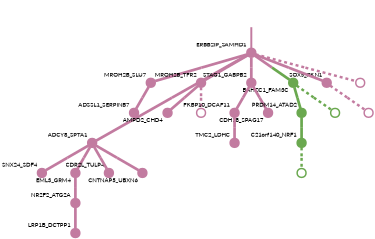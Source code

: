 strict digraph  {
graph[splines=false]; nodesep=0.7; rankdir=TB; ranksep=0.6; forcelabels=true; dpi=600; size=2.5;
0 [color="#c27ba0ff", fillcolor="#c27ba0ff", fixedsize=true, fontname=Lato, fontsize="12pt", height="0.25", label="", penwidth=3, shape=circle, style=filled, xlabel=ERBB2IP_SAMHD1];
1 [color="#c27ba0ff", fillcolor="#c27ba0ff", fixedsize=true, fontname=Lato, fontsize="12pt", height="0.25", label="", penwidth=3, shape=circle, style=filled, xlabel=ADCY8_SPTA1];
7 [color="#c27ba0ff", fillcolor="#c27ba0ff", fixedsize=true, fontname=Lato, fontsize="12pt", height="0.25", label="", penwidth=3, shape=circle, style=filled, xlabel=MROH2B_SLU7];
8 [color="#c27ba0ff", fillcolor="#c27ba0ff", fixedsize=true, fontname=Lato, fontsize="12pt", height="0.25", label="", penwidth=3, shape=circle, style=filled, xlabel=MROH2B_TFR2];
10 [color="#c27ba0ff", fillcolor="#c27ba0ff", fixedsize=true, fontname=Lato, fontsize="12pt", height="0.25", label="", penwidth=3, shape=circle, style=filled, xlabel=STAG1_GABPB2];
14 [color="#6aa84fff", fillcolor="#6aa84fff", fixedsize=true, fontname=Lato, fontsize="12pt", height="0.25", label="", penwidth=3, shape=circle, style=filled, xlabel=BAHCC1_FAM3C];
15 [color="#c27ba0ff", fillcolor="#c27ba0ff", fixedsize=true, fontname=Lato, fontsize="12pt", height="0.25", label="", penwidth=3, shape=circle, style=filled, xlabel=SOX5_PKN1];
22 [color="#c27ba0ff", fillcolor="#c27ba0ff", fixedsize=true, fontname=Lato, fontsize="12pt", height="0.25", label="", penwidth=3, shape=circle, style=solid, xlabel=""];
5 [color="#c27ba0ff", fillcolor="#c27ba0ff", fixedsize=true, fontname=Lato, fontsize="12pt", height="0.25", label="", penwidth=3, shape=circle, style=filled, xlabel=SNX24_SDF4];
13 [color="#c27ba0ff", fillcolor="#c27ba0ff", fixedsize=true, fontname=Lato, fontsize="12pt", height="0.25", label="", penwidth=3, shape=circle, style=filled, xlabel=EML3_GRM4];
17 [color="#c27ba0ff", fillcolor="#c27ba0ff", fixedsize=true, fontname=Lato, fontsize="12pt", height="0.25", label="", penwidth=3, shape=circle, style=filled, xlabel=CDR2L_TULP4];
19 [color="#c27ba0ff", fillcolor="#c27ba0ff", fixedsize=true, fontname=Lato, fontsize="12pt", height="0.25", label="", penwidth=3, shape=circle, style=filled, xlabel=CNTNAP5_UBXN6];
2 [color="#c27ba0ff", fillcolor="#c27ba0ff", fixedsize=true, fontname=Lato, fontsize="12pt", height="0.25", label="", penwidth=3, shape=circle, style=filled, xlabel=NR2F2_ATG2A];
3 [color="#c27ba0ff", fillcolor="#c27ba0ff", fixedsize=true, fontname=Lato, fontsize="12pt", height="0.25", label="", penwidth=3, shape=circle, style=filled, xlabel=LRP1B_DCTPP1];
4 [color="#6aa84fff", fillcolor="#6aa84fff", fixedsize=true, fontname=Lato, fontsize="12pt", height="0.25", label="", penwidth=3, shape=circle, style=filled, xlabel=C21orf140_NRF1];
20 [color="#6aa84fff", fillcolor="#6aa84fff", fixedsize=true, fontname=Lato, fontsize="12pt", height="0.25", label="", penwidth=3, shape=circle, style=solid, xlabel=""];
6 [color="#c27ba0ff", fillcolor="#c27ba0ff", fixedsize=true, fontname=Lato, fontsize="12pt", height="0.25", label="", penwidth=3, shape=circle, style=filled, xlabel=FKBP10_DCAF11];
9 [color="#c27ba0ff", fillcolor="#c27ba0ff", fixedsize=true, fontname=Lato, fontsize="12pt", height="0.25", label="", penwidth=3, shape=circle, style=filled, xlabel=TMC2_LDHC];
16 [color="#c27ba0ff", fillcolor="#c27ba0ff", fixedsize=true, fontname=Lato, fontsize="12pt", height="0.25", label="", penwidth=3, shape=circle, style=filled, xlabel=ADSSL1_SERPINB7];
18 [color="#c27ba0ff", fillcolor="#c27ba0ff", fixedsize=true, fontname=Lato, fontsize="12pt", height="0.25", label="", penwidth=3, shape=circle, style=filled, xlabel=AMPD2_CHD4];
23 [color="#c27ba0ff", fillcolor="#c27ba0ff", fixedsize=true, fontname=Lato, fontsize="12pt", height="0.25", label="", penwidth=3, shape=circle, style=solid, xlabel=""];
12 [color="#c27ba0ff", fillcolor="#c27ba0ff", fixedsize=true, fontname=Lato, fontsize="12pt", height="0.25", label="", penwidth=3, shape=circle, style=filled, xlabel=CDH18_SPAG17];
11 [color="#6aa84fff", fillcolor="#6aa84fff", fixedsize=true, fontname=Lato, fontsize="12pt", height="0.25", label="", penwidth=3, shape=circle, style=filled, xlabel=PRDM14_ATAD2];
21 [color="#6aa84fff", fillcolor="#6aa84fff", fixedsize=true, fontname=Lato, fontsize="12pt", height="0.25", label="", penwidth=3, shape=circle, style=solid, xlabel=""];
24 [color="#c27ba0ff", fillcolor="#c27ba0ff", fixedsize=true, fontname=Lato, fontsize="12pt", height="0.25", label="", penwidth=3, shape=circle, style=solid, xlabel=""];
normal [label="", penwidth=3, style=invis, xlabel=ERBB2IP_SAMHD1];
0 -> 1  [arrowsize=0, color="#c27ba0ff;0.5:#c27ba0ff", minlen="3.0", penwidth="5.5", style=solid];
0 -> 7  [arrowsize=0, color="#c27ba0ff;0.5:#c27ba0ff", minlen="1.2245988845825195", penwidth="5.5", style=solid];
0 -> 8  [arrowsize=0, color="#c27ba0ff;0.5:#c27ba0ff", minlen="1.203208565711975", penwidth="5.5", style=solid];
0 -> 10  [arrowsize=0, color="#c27ba0ff;0.5:#c27ba0ff", minlen="1.1497325897216797", penwidth="5.5", style=solid];
0 -> 14  [arrowsize=0, color="#c27ba0ff;0.5:#6aa84fff", minlen="1.1069518327713013", penwidth="5.5", style=solid];
0 -> 15  [arrowsize=0, color="#c27ba0ff;0.5:#c27ba0ff", minlen="1.0855615139007568", penwidth="5.5", style=solid];
0 -> 22  [arrowsize=0, color="#c27ba0ff;0.5:#c27ba0ff", minlen="1.026737928390503", penwidth=5, style=dashed];
1 -> 5  [arrowsize=0, color="#c27ba0ff;0.5:#c27ba0ff", minlen="1.2352941036224365", penwidth="5.5", style=solid];
1 -> 13  [arrowsize=0, color="#c27ba0ff;0.5:#c27ba0ff", minlen="1.1283422708511353", penwidth="5.5", style=solid];
1 -> 17  [arrowsize=0, color="#c27ba0ff;0.5:#c27ba0ff", minlen="1.0641710758209229", penwidth="5.5", style=solid];
1 -> 19  [arrowsize=0, color="#c27ba0ff;0.5:#c27ba0ff", minlen="1.0534759759902954", penwidth="5.5", style=solid];
7 -> 16  [arrowsize=0, color="#c27ba0ff;0.5:#c27ba0ff", minlen="1.0748662948608398", penwidth="5.5", style=solid];
8 -> 18  [arrowsize=0, color="#c27ba0ff;0.5:#c27ba0ff", minlen="1.0641710758209229", penwidth="5.5", style=solid];
8 -> 23  [arrowsize=0, color="#c27ba0ff;0.5:#c27ba0ff", minlen="1.026737928390503", penwidth=5, style=dashed];
10 -> 6  [arrowsize=0, color="#c27ba0ff;0.5:#c27ba0ff", minlen="1.2352941036224365", penwidth="5.5", style=solid];
10 -> 12  [arrowsize=0, color="#c27ba0ff;0.5:#c27ba0ff", minlen="1.1283422708511353", penwidth="5.5", style=solid];
14 -> 11  [arrowsize=0, color="#6aa84fff;0.5:#6aa84fff", minlen="1.1390373706817627", penwidth="5.5", style=solid];
14 -> 21  [arrowsize=0, color="#6aa84fff;0.5:#6aa84fff", minlen="1.026737928390503", penwidth=5, style=dashed];
15 -> 24  [arrowsize=0, color="#c27ba0ff;0.5:#c27ba0ff", minlen="1.026737928390503", penwidth=5, style=dashed];
13 -> 2  [arrowsize=0, color="#c27ba0ff;0.5:#c27ba0ff", minlen="1.9946523904800415", penwidth="5.5", style=solid];
2 -> 3  [arrowsize=0, color="#c27ba0ff;0.5:#c27ba0ff", minlen="1.8128342628479004", penwidth="5.5", style=solid];
4 -> 20  [arrowsize=0, color="#6aa84fff;0.5:#6aa84fff", minlen="1.026737928390503", penwidth=5, style=dashed];
6 -> 9  [arrowsize=0, color="#c27ba0ff;0.5:#c27ba0ff", minlen="1.1711230278015137", penwidth="5.5", style=solid];
11 -> 4  [arrowsize=0, color="#6aa84fff;0.5:#6aa84fff", minlen="1.3529411554336548", penwidth="5.5", style=solid];
normal -> 0  [arrowsize=0, color="#c27ba0ff", label="", penwidth=4, style=solid];
}
